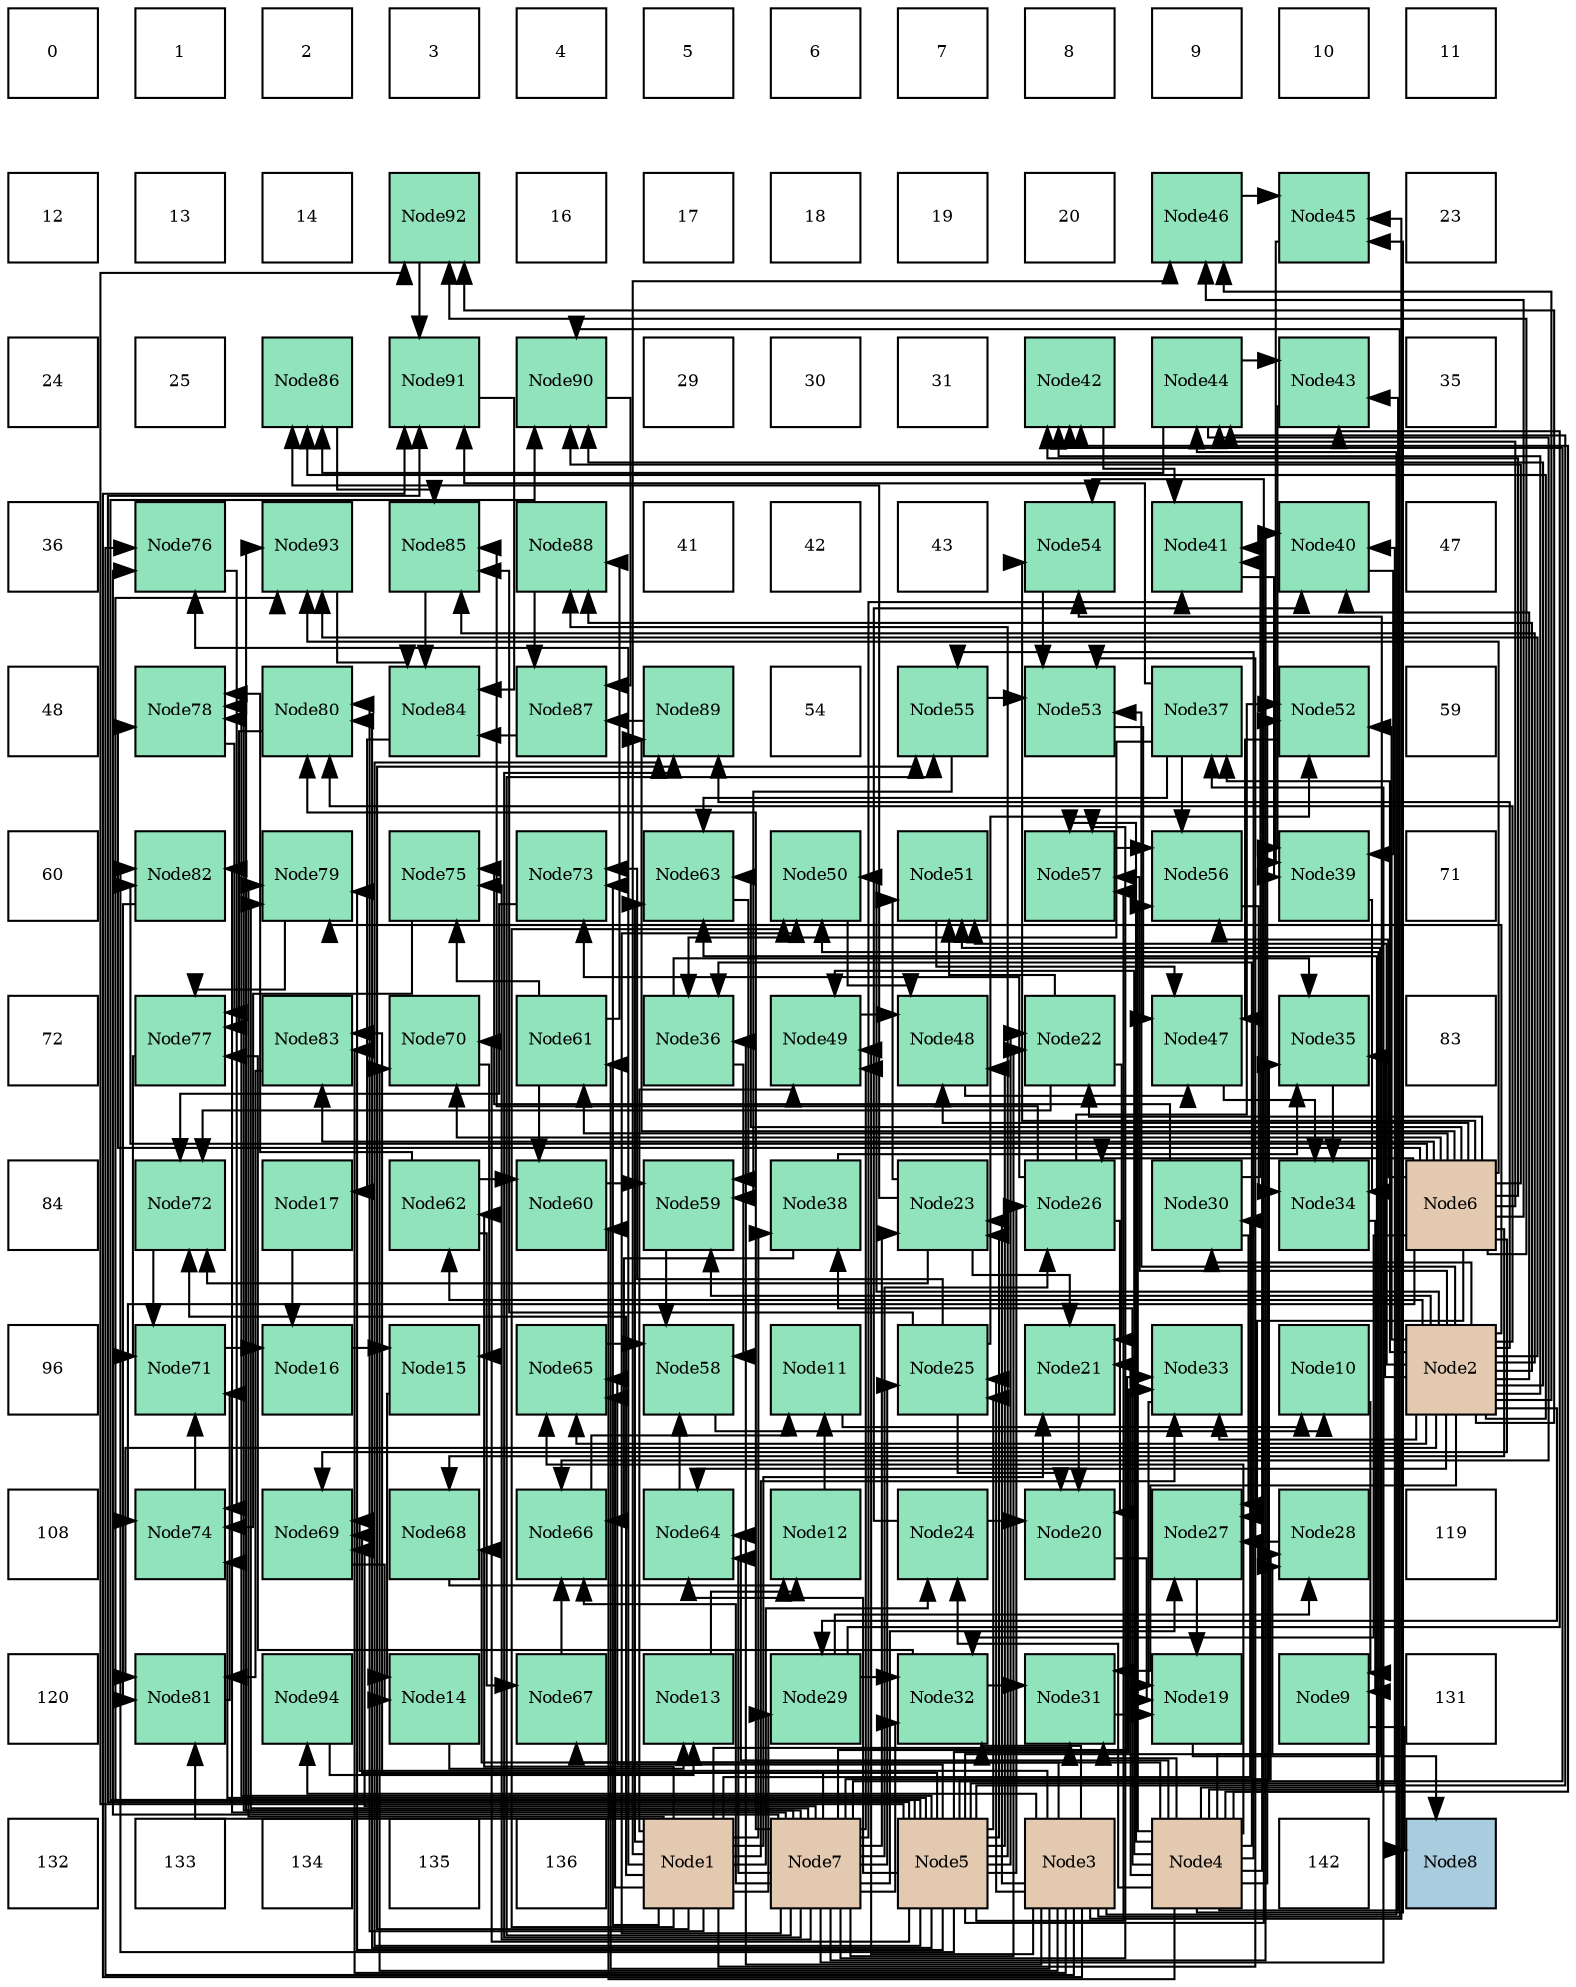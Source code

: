 digraph layout{
 rankdir=TB;
 splines=ortho;
 node [style=filled shape=square fixedsize=true width=0.6];
0[label="0", fontsize=8, fillcolor="#ffffff"];
1[label="1", fontsize=8, fillcolor="#ffffff"];
2[label="2", fontsize=8, fillcolor="#ffffff"];
3[label="3", fontsize=8, fillcolor="#ffffff"];
4[label="4", fontsize=8, fillcolor="#ffffff"];
5[label="5", fontsize=8, fillcolor="#ffffff"];
6[label="6", fontsize=8, fillcolor="#ffffff"];
7[label="7", fontsize=8, fillcolor="#ffffff"];
8[label="8", fontsize=8, fillcolor="#ffffff"];
9[label="9", fontsize=8, fillcolor="#ffffff"];
10[label="10", fontsize=8, fillcolor="#ffffff"];
11[label="11", fontsize=8, fillcolor="#ffffff"];
12[label="12", fontsize=8, fillcolor="#ffffff"];
13[label="13", fontsize=8, fillcolor="#ffffff"];
14[label="14", fontsize=8, fillcolor="#ffffff"];
15[label="Node92", fontsize=8, fillcolor="#91e3bb"];
16[label="16", fontsize=8, fillcolor="#ffffff"];
17[label="17", fontsize=8, fillcolor="#ffffff"];
18[label="18", fontsize=8, fillcolor="#ffffff"];
19[label="19", fontsize=8, fillcolor="#ffffff"];
20[label="20", fontsize=8, fillcolor="#ffffff"];
21[label="Node46", fontsize=8, fillcolor="#91e3bb"];
22[label="Node45", fontsize=8, fillcolor="#91e3bb"];
23[label="23", fontsize=8, fillcolor="#ffffff"];
24[label="24", fontsize=8, fillcolor="#ffffff"];
25[label="25", fontsize=8, fillcolor="#ffffff"];
26[label="Node86", fontsize=8, fillcolor="#91e3bb"];
27[label="Node91", fontsize=8, fillcolor="#91e3bb"];
28[label="Node90", fontsize=8, fillcolor="#91e3bb"];
29[label="29", fontsize=8, fillcolor="#ffffff"];
30[label="30", fontsize=8, fillcolor="#ffffff"];
31[label="31", fontsize=8, fillcolor="#ffffff"];
32[label="Node42", fontsize=8, fillcolor="#91e3bb"];
33[label="Node44", fontsize=8, fillcolor="#91e3bb"];
34[label="Node43", fontsize=8, fillcolor="#91e3bb"];
35[label="35", fontsize=8, fillcolor="#ffffff"];
36[label="36", fontsize=8, fillcolor="#ffffff"];
37[label="Node76", fontsize=8, fillcolor="#91e3bb"];
38[label="Node93", fontsize=8, fillcolor="#91e3bb"];
39[label="Node85", fontsize=8, fillcolor="#91e3bb"];
40[label="Node88", fontsize=8, fillcolor="#91e3bb"];
41[label="41", fontsize=8, fillcolor="#ffffff"];
42[label="42", fontsize=8, fillcolor="#ffffff"];
43[label="43", fontsize=8, fillcolor="#ffffff"];
44[label="Node54", fontsize=8, fillcolor="#91e3bb"];
45[label="Node41", fontsize=8, fillcolor="#91e3bb"];
46[label="Node40", fontsize=8, fillcolor="#91e3bb"];
47[label="47", fontsize=8, fillcolor="#ffffff"];
48[label="48", fontsize=8, fillcolor="#ffffff"];
49[label="Node78", fontsize=8, fillcolor="#91e3bb"];
50[label="Node80", fontsize=8, fillcolor="#91e3bb"];
51[label="Node84", fontsize=8, fillcolor="#91e3bb"];
52[label="Node87", fontsize=8, fillcolor="#91e3bb"];
53[label="Node89", fontsize=8, fillcolor="#91e3bb"];
54[label="54", fontsize=8, fillcolor="#ffffff"];
55[label="Node55", fontsize=8, fillcolor="#91e3bb"];
56[label="Node53", fontsize=8, fillcolor="#91e3bb"];
57[label="Node37", fontsize=8, fillcolor="#91e3bb"];
58[label="Node52", fontsize=8, fillcolor="#91e3bb"];
59[label="59", fontsize=8, fillcolor="#ffffff"];
60[label="60", fontsize=8, fillcolor="#ffffff"];
61[label="Node82", fontsize=8, fillcolor="#91e3bb"];
62[label="Node79", fontsize=8, fillcolor="#91e3bb"];
63[label="Node75", fontsize=8, fillcolor="#91e3bb"];
64[label="Node73", fontsize=8, fillcolor="#91e3bb"];
65[label="Node63", fontsize=8, fillcolor="#91e3bb"];
66[label="Node50", fontsize=8, fillcolor="#91e3bb"];
67[label="Node51", fontsize=8, fillcolor="#91e3bb"];
68[label="Node57", fontsize=8, fillcolor="#91e3bb"];
69[label="Node56", fontsize=8, fillcolor="#91e3bb"];
70[label="Node39", fontsize=8, fillcolor="#91e3bb"];
71[label="71", fontsize=8, fillcolor="#ffffff"];
72[label="72", fontsize=8, fillcolor="#ffffff"];
73[label="Node77", fontsize=8, fillcolor="#91e3bb"];
74[label="Node83", fontsize=8, fillcolor="#91e3bb"];
75[label="Node70", fontsize=8, fillcolor="#91e3bb"];
76[label="Node61", fontsize=8, fillcolor="#91e3bb"];
77[label="Node36", fontsize=8, fillcolor="#91e3bb"];
78[label="Node49", fontsize=8, fillcolor="#91e3bb"];
79[label="Node48", fontsize=8, fillcolor="#91e3bb"];
80[label="Node22", fontsize=8, fillcolor="#91e3bb"];
81[label="Node47", fontsize=8, fillcolor="#91e3bb"];
82[label="Node35", fontsize=8, fillcolor="#91e3bb"];
83[label="83", fontsize=8, fillcolor="#ffffff"];
84[label="84", fontsize=8, fillcolor="#ffffff"];
85[label="Node72", fontsize=8, fillcolor="#91e3bb"];
86[label="Node17", fontsize=8, fillcolor="#91e3bb"];
87[label="Node62", fontsize=8, fillcolor="#91e3bb"];
88[label="Node60", fontsize=8, fillcolor="#91e3bb"];
89[label="Node59", fontsize=8, fillcolor="#91e3bb"];
90[label="Node38", fontsize=8, fillcolor="#91e3bb"];
91[label="Node23", fontsize=8, fillcolor="#91e3bb"];
92[label="Node26", fontsize=8, fillcolor="#91e3bb"];
93[label="Node30", fontsize=8, fillcolor="#91e3bb"];
94[label="Node34", fontsize=8, fillcolor="#91e3bb"];
95[label="Node6", fontsize=8, fillcolor="#e3c9af"];
96[label="96", fontsize=8, fillcolor="#ffffff"];
97[label="Node71", fontsize=8, fillcolor="#91e3bb"];
98[label="Node16", fontsize=8, fillcolor="#91e3bb"];
99[label="Node15", fontsize=8, fillcolor="#91e3bb"];
100[label="Node65", fontsize=8, fillcolor="#91e3bb"];
101[label="Node58", fontsize=8, fillcolor="#91e3bb"];
102[label="Node11", fontsize=8, fillcolor="#91e3bb"];
103[label="Node25", fontsize=8, fillcolor="#91e3bb"];
104[label="Node21", fontsize=8, fillcolor="#91e3bb"];
105[label="Node33", fontsize=8, fillcolor="#91e3bb"];
106[label="Node10", fontsize=8, fillcolor="#91e3bb"];
107[label="Node2", fontsize=8, fillcolor="#e3c9af"];
108[label="108", fontsize=8, fillcolor="#ffffff"];
109[label="Node74", fontsize=8, fillcolor="#91e3bb"];
110[label="Node69", fontsize=8, fillcolor="#91e3bb"];
111[label="Node68", fontsize=8, fillcolor="#91e3bb"];
112[label="Node66", fontsize=8, fillcolor="#91e3bb"];
113[label="Node64", fontsize=8, fillcolor="#91e3bb"];
114[label="Node12", fontsize=8, fillcolor="#91e3bb"];
115[label="Node24", fontsize=8, fillcolor="#91e3bb"];
116[label="Node20", fontsize=8, fillcolor="#91e3bb"];
117[label="Node27", fontsize=8, fillcolor="#91e3bb"];
118[label="Node28", fontsize=8, fillcolor="#91e3bb"];
119[label="119", fontsize=8, fillcolor="#ffffff"];
120[label="120", fontsize=8, fillcolor="#ffffff"];
121[label="Node81", fontsize=8, fillcolor="#91e3bb"];
122[label="Node94", fontsize=8, fillcolor="#91e3bb"];
123[label="Node14", fontsize=8, fillcolor="#91e3bb"];
124[label="Node67", fontsize=8, fillcolor="#91e3bb"];
125[label="Node13", fontsize=8, fillcolor="#91e3bb"];
126[label="Node29", fontsize=8, fillcolor="#91e3bb"];
127[label="Node32", fontsize=8, fillcolor="#91e3bb"];
128[label="Node31", fontsize=8, fillcolor="#91e3bb"];
129[label="Node19", fontsize=8, fillcolor="#91e3bb"];
130[label="Node9", fontsize=8, fillcolor="#91e3bb"];
131[label="131", fontsize=8, fillcolor="#ffffff"];
132[label="132", fontsize=8, fillcolor="#ffffff"];
133[label="133", fontsize=8, fillcolor="#ffffff"];
134[label="134", fontsize=8, fillcolor="#ffffff"];
135[label="135", fontsize=8, fillcolor="#ffffff"];
136[label="136", fontsize=8, fillcolor="#ffffff"];
137[label="Node1", fontsize=8, fillcolor="#e3c9af"];
138[label="Node7", fontsize=8, fillcolor="#e3c9af"];
139[label="Node5", fontsize=8, fillcolor="#e3c9af"];
140[label="Node3", fontsize=8, fillcolor="#e3c9af"];
141[label="Node4", fontsize=8, fillcolor="#e3c9af"];
142[label="142", fontsize=8, fillcolor="#ffffff"];
143[label="Node8", fontsize=8, fillcolor="#a9ccde"];
edge [constraint=false, style=vis];130 -> 143;
129 -> 143;
106 -> 130;
94 -> 130;
102 -> 106;
101 -> 106;
114 -> 102;
112 -> 102;
125 -> 114;
111 -> 114;
123 -> 125;
122 -> 125;
99 -> 123;
110 -> 123;
98 -> 99;
75 -> 99;
86 -> 98;
97 -> 98;
51 -> 86;
116 -> 129;
117 -> 129;
128 -> 129;
105 -> 129;
82 -> 94;
70 -> 94;
81 -> 94;
69 -> 94;
89 -> 101;
77 -> 101;
113 -> 101;
100 -> 101;
85 -> 97;
109 -> 97;
73 -> 97;
121 -> 97;
39 -> 51;
52 -> 51;
27 -> 51;
38 -> 51;
104 -> 116;
115 -> 116;
103 -> 116;
92 -> 116;
118 -> 117;
93 -> 117;
95 -> 117;
138 -> 117;
127 -> 128;
137 -> 128;
107 -> 128;
141 -> 128;
77 -> 82;
90 -> 82;
107 -> 82;
139 -> 82;
46 -> 70;
45 -> 70;
34 -> 70;
22 -> 70;
79 -> 81;
67 -> 81;
58 -> 81;
56 -> 81;
88 -> 89;
65 -> 89;
55 -> 89;
107 -> 89;
124 -> 112;
90 -> 112;
33 -> 112;
138 -> 112;
64 -> 85;
80 -> 85;
91 -> 85;
137 -> 85;
63 -> 109;
37 -> 109;
139 -> 109;
95 -> 109;
127 -> 73;
49 -> 73;
62 -> 73;
50 -> 73;
26 -> 39;
103 -> 39;
92 -> 39;
107 -> 39;
40 -> 52;
53 -> 52;
28 -> 52;
80 -> 104;
91 -> 104;
137 -> 104;
141 -> 104;
126 -> 118;
139 -> 118;
138 -> 118;
126 -> 127;
140 -> 127;
95 -> 127;
138 -> 127;
57 -> 77;
140 -> 77;
141 -> 77;
115 -> 46;
107 -> 46;
139 -> 46;
138 -> 46;
93 -> 45;
32 -> 45;
141 -> 45;
138 -> 45;
126 -> 34;
33 -> 34;
141 -> 34;
21 -> 22;
140 -> 22;
141 -> 22;
78 -> 79;
66 -> 79;
139 -> 79;
95 -> 79;
80 -> 67;
91 -> 67;
107 -> 67;
141 -> 67;
103 -> 58;
92 -> 58;
107 -> 58;
141 -> 58;
44 -> 56;
55 -> 56;
137 -> 56;
107 -> 56;
57 -> 69;
68 -> 69;
141 -> 69;
95 -> 69;
76 -> 88;
87 -> 88;
141 -> 88;
57 -> 65;
137 -> 65;
141 -> 65;
95 -> 65;
87 -> 124;
141 -> 124;
103 -> 64;
92 -> 64;
137 -> 64;
93 -> 63;
76 -> 63;
138 -> 63;
87 -> 49;
139 -> 49;
95 -> 49;
138 -> 49;
61 -> 121;
74 -> 121;
137 -> 121;
107 -> 121;
91 -> 26;
33 -> 26;
107 -> 26;
76 -> 40;
107 -> 40;
139 -> 40;
57 -> 27;
15 -> 27;
140 -> 27;
139 -> 27;
139 -> 80;
95 -> 80;
138 -> 80;
140 -> 91;
139 -> 91;
138 -> 91;
137 -> 115;
141 -> 115;
140 -> 103;
139 -> 103;
138 -> 103;
139 -> 92;
95 -> 92;
138 -> 92;
137 -> 126;
107 -> 126;
137 -> 93;
107 -> 93;
137 -> 105;
107 -> 105;
139 -> 105;
138 -> 105;
107 -> 57;
138 -> 57;
137 -> 90;
141 -> 90;
107 -> 32;
141 -> 32;
95 -> 32;
138 -> 32;
140 -> 33;
139 -> 33;
95 -> 33;
137 -> 21;
107 -> 21;
95 -> 21;
137 -> 78;
140 -> 78;
141 -> 78;
138 -> 78;
137 -> 66;
107 -> 66;
141 -> 66;
138 -> 66;
141 -> 44;
139 -> 44;
95 -> 44;
137 -> 55;
141 -> 55;
138 -> 55;
107 -> 68;
141 -> 68;
139 -> 68;
138 -> 68;
140 -> 76;
95 -> 76;
137 -> 87;
107 -> 87;
107 -> 113;
141 -> 113;
139 -> 113;
138 -> 113;
137 -> 100;
107 -> 100;
141 -> 100;
139 -> 100;
140 -> 111;
95 -> 111;
140 -> 110;
139 -> 110;
95 -> 110;
138 -> 110;
140 -> 75;
139 -> 75;
95 -> 75;
137 -> 37;
140 -> 37;
138 -> 37;
137 -> 62;
107 -> 62;
139 -> 62;
138 -> 62;
137 -> 50;
107 -> 50;
139 -> 50;
138 -> 50;
139 -> 61;
95 -> 61;
138 -> 61;
140 -> 74;
95 -> 74;
138 -> 74;
107 -> 53;
139 -> 53;
95 -> 53;
138 -> 53;
107 -> 28;
140 -> 28;
139 -> 28;
95 -> 28;
107 -> 15;
139 -> 15;
95 -> 15;
107 -> 38;
139 -> 38;
95 -> 38;
138 -> 38;
140 -> 122;
edge [constraint=true, style=invis];
0 -> 12 -> 24 -> 36 -> 48 -> 60 -> 72 -> 84 -> 96 -> 108 -> 120 -> 132;
1 -> 13 -> 25 -> 37 -> 49 -> 61 -> 73 -> 85 -> 97 -> 109 -> 121 -> 133;
2 -> 14 -> 26 -> 38 -> 50 -> 62 -> 74 -> 86 -> 98 -> 110 -> 122 -> 134;
3 -> 15 -> 27 -> 39 -> 51 -> 63 -> 75 -> 87 -> 99 -> 111 -> 123 -> 135;
4 -> 16 -> 28 -> 40 -> 52 -> 64 -> 76 -> 88 -> 100 -> 112 -> 124 -> 136;
5 -> 17 -> 29 -> 41 -> 53 -> 65 -> 77 -> 89 -> 101 -> 113 -> 125 -> 137;
6 -> 18 -> 30 -> 42 -> 54 -> 66 -> 78 -> 90 -> 102 -> 114 -> 126 -> 138;
7 -> 19 -> 31 -> 43 -> 55 -> 67 -> 79 -> 91 -> 103 -> 115 -> 127 -> 139;
8 -> 20 -> 32 -> 44 -> 56 -> 68 -> 80 -> 92 -> 104 -> 116 -> 128 -> 140;
9 -> 21 -> 33 -> 45 -> 57 -> 69 -> 81 -> 93 -> 105 -> 117 -> 129 -> 141;
10 -> 22 -> 34 -> 46 -> 58 -> 70 -> 82 -> 94 -> 106 -> 118 -> 130 -> 142;
11 -> 23 -> 35 -> 47 -> 59 -> 71 -> 83 -> 95 -> 107 -> 119 -> 131 -> 143;
rank = same {0 -> 1 -> 2 -> 3 -> 4 -> 5 -> 6 -> 7 -> 8 -> 9 -> 10 -> 11};
rank = same {12 -> 13 -> 14 -> 15 -> 16 -> 17 -> 18 -> 19 -> 20 -> 21 -> 22 -> 23};
rank = same {24 -> 25 -> 26 -> 27 -> 28 -> 29 -> 30 -> 31 -> 32 -> 33 -> 34 -> 35};
rank = same {36 -> 37 -> 38 -> 39 -> 40 -> 41 -> 42 -> 43 -> 44 -> 45 -> 46 -> 47};
rank = same {48 -> 49 -> 50 -> 51 -> 52 -> 53 -> 54 -> 55 -> 56 -> 57 -> 58 -> 59};
rank = same {60 -> 61 -> 62 -> 63 -> 64 -> 65 -> 66 -> 67 -> 68 -> 69 -> 70 -> 71};
rank = same {72 -> 73 -> 74 -> 75 -> 76 -> 77 -> 78 -> 79 -> 80 -> 81 -> 82 -> 83};
rank = same {84 -> 85 -> 86 -> 87 -> 88 -> 89 -> 90 -> 91 -> 92 -> 93 -> 94 -> 95};
rank = same {96 -> 97 -> 98 -> 99 -> 100 -> 101 -> 102 -> 103 -> 104 -> 105 -> 106 -> 107};
rank = same {108 -> 109 -> 110 -> 111 -> 112 -> 113 -> 114 -> 115 -> 116 -> 117 -> 118 -> 119};
rank = same {120 -> 121 -> 122 -> 123 -> 124 -> 125 -> 126 -> 127 -> 128 -> 129 -> 130 -> 131};
rank = same {132 -> 133 -> 134 -> 135 -> 136 -> 137 -> 138 -> 139 -> 140 -> 141 -> 142 -> 143};
}